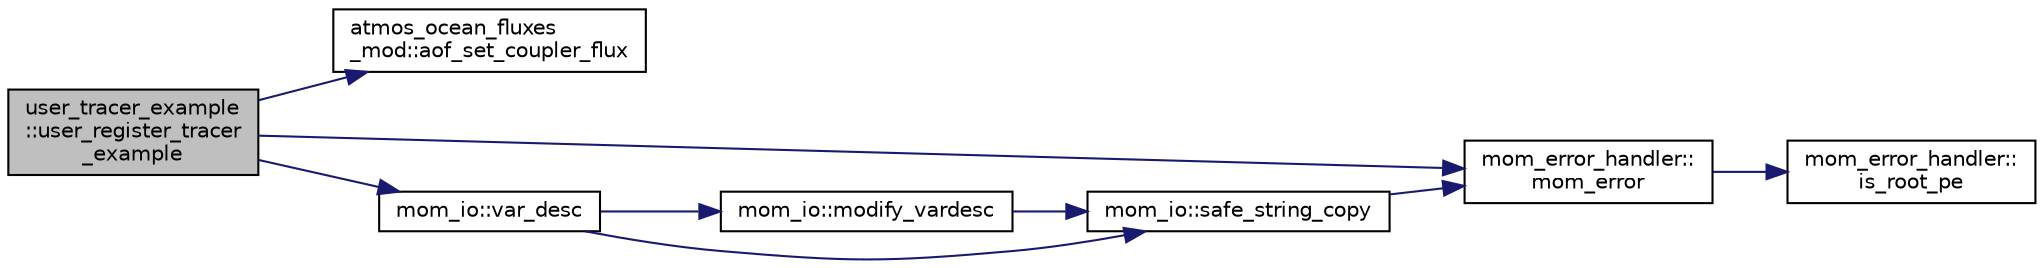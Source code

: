 digraph "user_tracer_example::user_register_tracer_example"
{
 // INTERACTIVE_SVG=YES
  edge [fontname="Helvetica",fontsize="10",labelfontname="Helvetica",labelfontsize="10"];
  node [fontname="Helvetica",fontsize="10",shape=record];
  rankdir="LR";
  Node13 [label="user_tracer_example\l::user_register_tracer\l_example",height=0.2,width=0.4,color="black", fillcolor="grey75", style="filled", fontcolor="black"];
  Node13 -> Node14 [color="midnightblue",fontsize="10",style="solid",fontname="Helvetica"];
  Node14 [label="atmos_ocean_fluxes\l_mod::aof_set_coupler_flux",height=0.2,width=0.4,color="black", fillcolor="white", style="filled",URL="$namespaceatmos__ocean__fluxes__mod.html#a2bde46287389f28af76f8794dd509475"];
  Node13 -> Node15 [color="midnightblue",fontsize="10",style="solid",fontname="Helvetica"];
  Node15 [label="mom_error_handler::\lmom_error",height=0.2,width=0.4,color="black", fillcolor="white", style="filled",URL="$namespacemom__error__handler.html#a460cfb79a06c29fc249952c2a3710d67"];
  Node15 -> Node16 [color="midnightblue",fontsize="10",style="solid",fontname="Helvetica"];
  Node16 [label="mom_error_handler::\lis_root_pe",height=0.2,width=0.4,color="black", fillcolor="white", style="filled",URL="$namespacemom__error__handler.html#ad5f00a53059c72fe2332d1436c80ca71"];
  Node13 -> Node17 [color="midnightblue",fontsize="10",style="solid",fontname="Helvetica"];
  Node17 [label="mom_io::var_desc",height=0.2,width=0.4,color="black", fillcolor="white", style="filled",URL="$namespacemom__io.html#a39c3ccc06bb1a6e446af2ee9010eba16",tooltip="Returns a vardesc type whose elements have been filled with the provided fields. The argument name is..."];
  Node17 -> Node18 [color="midnightblue",fontsize="10",style="solid",fontname="Helvetica"];
  Node18 [label="mom_io::modify_vardesc",height=0.2,width=0.4,color="black", fillcolor="white", style="filled",URL="$namespacemom__io.html#af96b29cb8410d557e8e452b81586223b",tooltip="This routine modifies the named elements of a vardesc type. All arguments are optional, except the vardesc type to be modified. "];
  Node18 -> Node19 [color="midnightblue",fontsize="10",style="solid",fontname="Helvetica"];
  Node19 [label="mom_io::safe_string_copy",height=0.2,width=0.4,color="black", fillcolor="white", style="filled",URL="$namespacemom__io.html#ac4bc408e8b38dbd669842753f26ebf88",tooltip="Copies a string. "];
  Node19 -> Node15 [color="midnightblue",fontsize="10",style="solid",fontname="Helvetica"];
  Node17 -> Node19 [color="midnightblue",fontsize="10",style="solid",fontname="Helvetica"];
}
